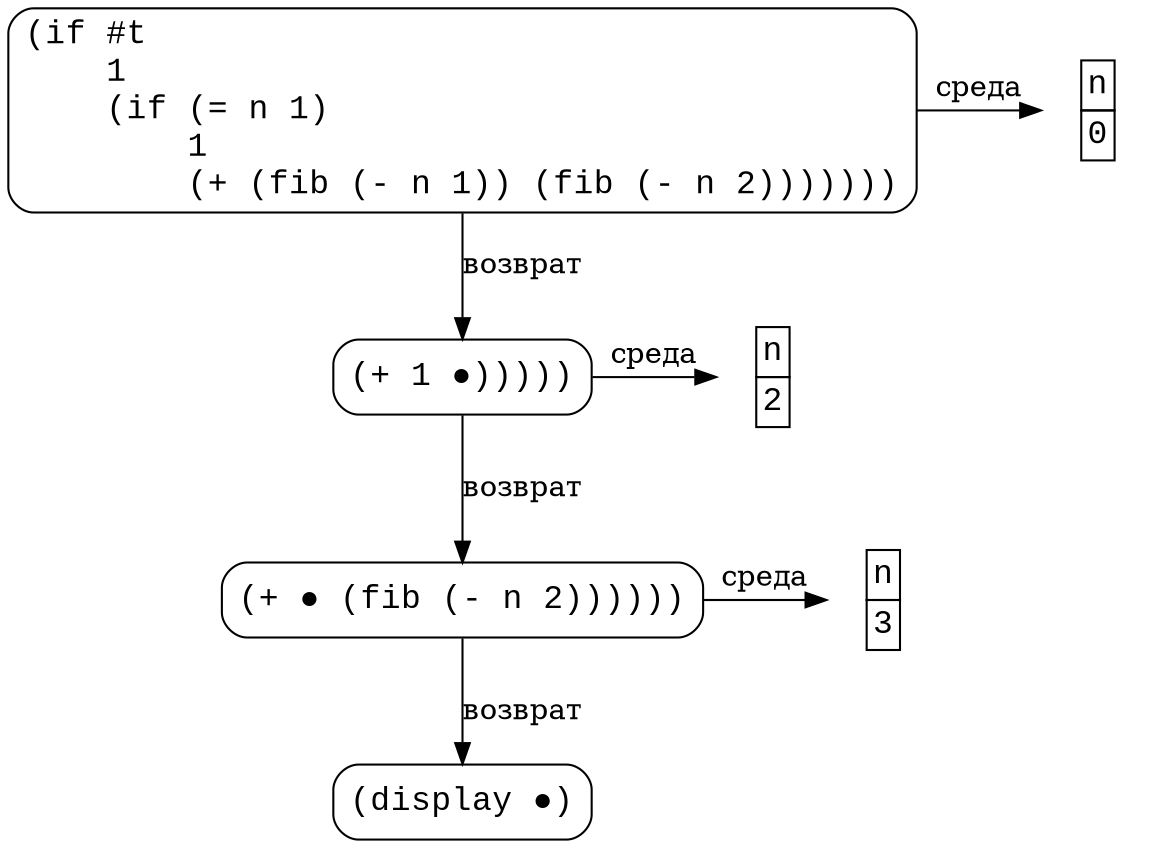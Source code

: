 digraph {
  fontname="Courier New";
  node [shape=rect, style=rounded, fontname="Courier New", fontsize=16];

  f3 [
    label=
      "(if #t                                     \n" +
      "    1                                      \n" +
      "    (if (= n 1)                            \n" +
      "        1                                  \n" +
      "        (+ (fib (- n 1)) (fib (- n 2)))))))\n",
  ]
  e3 [
    shape=none,
    label=<
      <table border="0" cellborder="1" cellspacing="0">
      <tr><td>n</td></tr>
      <tr><td>0</td></tr>
      </table>
    >
  ];
  f3 -> e3 [label="среда"];
  { rank=same; f3, e3; }

  f2 [
    label=
      "(+ 1 ●)))))\n",
  ]
  f3 -> f2 [label="возврат"];
  e2 [
    shape=none,
    label=<
      <table border="0" cellborder="1" cellspacing="0">
      <tr><td>n</td></tr>
      <tr><td>2</td></tr>
      </table>
    >
  ];
  f2 -> e2 [label="среда"];
  { rank=same; f2, e2; }

  f1 [
    label=
      "(+ ● (fib (- n 2))))))\n",
  ];
  f2 -> f1 [label="возврат"];
  e1 [
    shape=none,
    label=<
      <table border="0" cellborder="1" cellspacing="0">
      <tr><td>n</td></tr>
      <tr><td>3</td></tr>
      </table>
    >
  ];
  f1 -> e1 [label="среда"];
  { rank=same; f1, e1; }

  f0 [label="(display ●)"];
  f1 -> f0 [label="возврат"];
}
